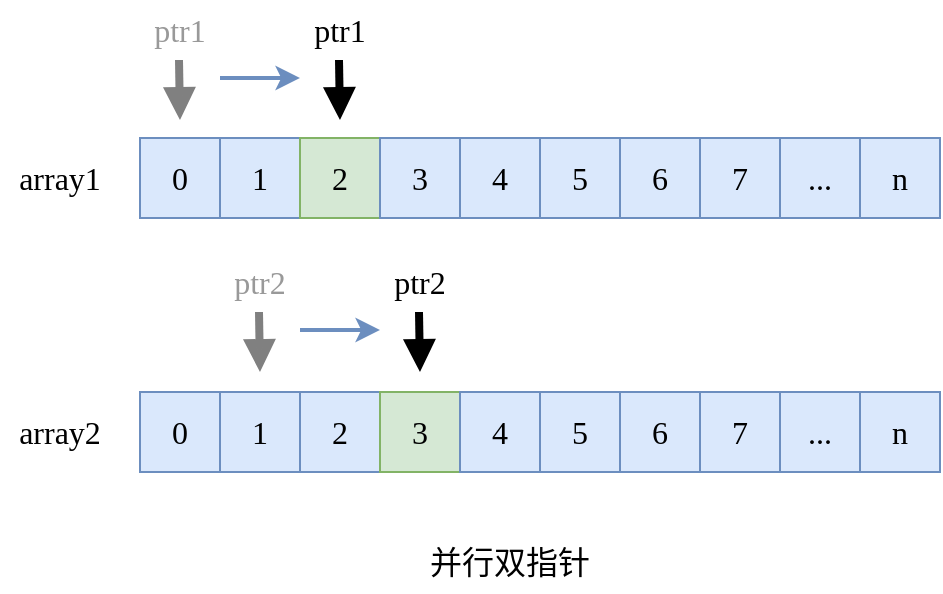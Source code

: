 <mxfile version="24.2.5" type="device">
  <diagram name="Page-1" id="GFMuZ3xcZMr1UpQltZ9o">
    <mxGraphModel dx="1434" dy="835" grid="1" gridSize="10" guides="1" tooltips="1" connect="1" arrows="1" fold="1" page="1" pageScale="1" pageWidth="850" pageHeight="1100" math="0" shadow="0">
      <root>
        <mxCell id="0" />
        <mxCell id="1" parent="0" />
        <mxCell id="pw8HVyMEDtc53XN5oC7Q-2" value="0" style="rounded=0;whiteSpace=wrap;html=1;shadow=0;strokeColor=#6c8ebf;strokeWidth=1;fontFamily=Ubuntu;fontSize=16;fontStyle=0;fillColor=#dae8fc;" parent="1" vertex="1">
          <mxGeometry x="240" y="553" width="40" height="40" as="geometry" />
        </mxCell>
        <mxCell id="pw8HVyMEDtc53XN5oC7Q-6" value="1" style="rounded=0;whiteSpace=wrap;html=1;shadow=0;strokeColor=#6c8ebf;strokeWidth=1;fontFamily=Ubuntu;fontSize=16;fontStyle=0;fillColor=#dae8fc;" parent="1" vertex="1">
          <mxGeometry x="280" y="553" width="40" height="40" as="geometry" />
        </mxCell>
        <mxCell id="pw8HVyMEDtc53XN5oC7Q-7" value="2" style="rounded=0;whiteSpace=wrap;html=1;shadow=0;strokeColor=#82b366;strokeWidth=1;fontFamily=Ubuntu;fontSize=16;fontStyle=0;fillColor=#d5e8d4;" parent="1" vertex="1">
          <mxGeometry x="320" y="553" width="40" height="40" as="geometry" />
        </mxCell>
        <mxCell id="pw8HVyMEDtc53XN5oC7Q-8" value="3" style="rounded=0;whiteSpace=wrap;html=1;shadow=0;strokeWidth=1;fontFamily=Ubuntu;fontSize=16;fontStyle=0;fillColor=#dae8fc;strokeColor=#6c8ebf;" parent="1" vertex="1">
          <mxGeometry x="360" y="553" width="40" height="40" as="geometry" />
        </mxCell>
        <mxCell id="pw8HVyMEDtc53XN5oC7Q-9" value="4" style="rounded=0;whiteSpace=wrap;html=1;shadow=0;strokeColor=#6c8ebf;strokeWidth=1;fontFamily=Ubuntu;fontSize=16;fontStyle=0;fillColor=#dae8fc;" parent="1" vertex="1">
          <mxGeometry x="400" y="553" width="40" height="40" as="geometry" />
        </mxCell>
        <mxCell id="pw8HVyMEDtc53XN5oC7Q-10" value="5" style="rounded=0;whiteSpace=wrap;html=1;shadow=0;strokeColor=#6c8ebf;strokeWidth=1;fontFamily=Ubuntu;fontSize=16;fontStyle=0;fillColor=#dae8fc;" parent="1" vertex="1">
          <mxGeometry x="440" y="553" width="40" height="40" as="geometry" />
        </mxCell>
        <mxCell id="pw8HVyMEDtc53XN5oC7Q-11" value="6" style="rounded=0;whiteSpace=wrap;html=1;shadow=0;strokeColor=#6c8ebf;strokeWidth=1;fontFamily=Ubuntu;fontSize=16;fontStyle=0;fillColor=#dae8fc;" parent="1" vertex="1">
          <mxGeometry x="480" y="553" width="40" height="40" as="geometry" />
        </mxCell>
        <mxCell id="pw8HVyMEDtc53XN5oC7Q-12" value="7" style="rounded=0;whiteSpace=wrap;html=1;shadow=0;strokeColor=#6c8ebf;strokeWidth=1;fontFamily=Ubuntu;fontSize=16;fontStyle=0;fillColor=#dae8fc;" parent="1" vertex="1">
          <mxGeometry x="520" y="553" width="40" height="40" as="geometry" />
        </mxCell>
        <mxCell id="pw8HVyMEDtc53XN5oC7Q-13" value="..." style="rounded=0;whiteSpace=wrap;html=1;shadow=0;strokeColor=#6c8ebf;strokeWidth=1;fontFamily=Ubuntu;fontSize=16;fontStyle=0;fillColor=#dae8fc;" parent="1" vertex="1">
          <mxGeometry x="560" y="553" width="40" height="40" as="geometry" />
        </mxCell>
        <mxCell id="pw8HVyMEDtc53XN5oC7Q-14" value="n" style="rounded=0;whiteSpace=wrap;html=1;shadow=0;strokeColor=#6c8ebf;strokeWidth=1;fontFamily=Ubuntu;fontSize=16;fontStyle=0;fillColor=#dae8fc;" parent="1" vertex="1">
          <mxGeometry x="600" y="553" width="40" height="40" as="geometry" />
        </mxCell>
        <mxCell id="-XjuOI_jK4M49bs657_k-2" value="并行双指针" style="text;html=1;align=center;verticalAlign=middle;whiteSpace=wrap;rounded=0;fontFamily=Ubuntu;fontSize=16;fontStyle=0;" parent="1" vertex="1">
          <mxGeometry x="360" y="750" width="130" height="30" as="geometry" />
        </mxCell>
        <mxCell id="sLpaDEC10Q1ws57BZKO7-11" value="" style="group" vertex="1" connectable="0" parent="1">
          <mxGeometry x="240" y="680" width="400" height="40" as="geometry" />
        </mxCell>
        <mxCell id="sLpaDEC10Q1ws57BZKO7-1" value="0" style="rounded=0;whiteSpace=wrap;html=1;shadow=0;strokeColor=#6c8ebf;strokeWidth=1;fontFamily=Ubuntu;fontSize=16;fontStyle=0;fillColor=#dae8fc;" vertex="1" parent="sLpaDEC10Q1ws57BZKO7-11">
          <mxGeometry width="40" height="40" as="geometry" />
        </mxCell>
        <mxCell id="sLpaDEC10Q1ws57BZKO7-2" value="1" style="rounded=0;whiteSpace=wrap;html=1;shadow=0;strokeColor=#6c8ebf;strokeWidth=1;fontFamily=Ubuntu;fontSize=16;fontStyle=0;fillColor=#dae8fc;" vertex="1" parent="sLpaDEC10Q1ws57BZKO7-11">
          <mxGeometry x="40" width="40" height="40" as="geometry" />
        </mxCell>
        <mxCell id="sLpaDEC10Q1ws57BZKO7-3" value="2" style="rounded=0;whiteSpace=wrap;html=1;shadow=0;strokeColor=#6c8ebf;strokeWidth=1;fontFamily=Ubuntu;fontSize=16;fontStyle=0;fillColor=#dae8fc;" vertex="1" parent="sLpaDEC10Q1ws57BZKO7-11">
          <mxGeometry x="80" width="40" height="40" as="geometry" />
        </mxCell>
        <mxCell id="sLpaDEC10Q1ws57BZKO7-4" value="3" style="rounded=0;whiteSpace=wrap;html=1;shadow=0;strokeWidth=1;fontFamily=Ubuntu;fontSize=16;fontStyle=0;fillColor=#d5e8d4;strokeColor=#82b366;" vertex="1" parent="sLpaDEC10Q1ws57BZKO7-11">
          <mxGeometry x="120" width="40" height="40" as="geometry" />
        </mxCell>
        <mxCell id="sLpaDEC10Q1ws57BZKO7-5" value="4" style="rounded=0;whiteSpace=wrap;html=1;shadow=0;strokeColor=#6c8ebf;strokeWidth=1;fontFamily=Ubuntu;fontSize=16;fontStyle=0;fillColor=#dae8fc;" vertex="1" parent="sLpaDEC10Q1ws57BZKO7-11">
          <mxGeometry x="160" width="40" height="40" as="geometry" />
        </mxCell>
        <mxCell id="sLpaDEC10Q1ws57BZKO7-6" value="5" style="rounded=0;whiteSpace=wrap;html=1;shadow=0;strokeColor=#6c8ebf;strokeWidth=1;fontFamily=Ubuntu;fontSize=16;fontStyle=0;fillColor=#dae8fc;" vertex="1" parent="sLpaDEC10Q1ws57BZKO7-11">
          <mxGeometry x="200" width="40" height="40" as="geometry" />
        </mxCell>
        <mxCell id="sLpaDEC10Q1ws57BZKO7-7" value="6" style="rounded=0;whiteSpace=wrap;html=1;shadow=0;strokeColor=#6c8ebf;strokeWidth=1;fontFamily=Ubuntu;fontSize=16;fontStyle=0;fillColor=#dae8fc;" vertex="1" parent="sLpaDEC10Q1ws57BZKO7-11">
          <mxGeometry x="240" width="40" height="40" as="geometry" />
        </mxCell>
        <mxCell id="sLpaDEC10Q1ws57BZKO7-8" value="7" style="rounded=0;whiteSpace=wrap;html=1;shadow=0;strokeColor=#6c8ebf;strokeWidth=1;fontFamily=Ubuntu;fontSize=16;fontStyle=0;fillColor=#dae8fc;" vertex="1" parent="sLpaDEC10Q1ws57BZKO7-11">
          <mxGeometry x="280" width="40" height="40" as="geometry" />
        </mxCell>
        <mxCell id="sLpaDEC10Q1ws57BZKO7-9" value="..." style="rounded=0;whiteSpace=wrap;html=1;shadow=0;strokeColor=#6c8ebf;strokeWidth=1;fontFamily=Ubuntu;fontSize=16;fontStyle=0;fillColor=#dae8fc;" vertex="1" parent="sLpaDEC10Q1ws57BZKO7-11">
          <mxGeometry x="320" width="40" height="40" as="geometry" />
        </mxCell>
        <mxCell id="sLpaDEC10Q1ws57BZKO7-10" value="n" style="rounded=0;whiteSpace=wrap;html=1;shadow=0;strokeColor=#6c8ebf;strokeWidth=1;fontFamily=Ubuntu;fontSize=16;fontStyle=0;fillColor=#dae8fc;" vertex="1" parent="sLpaDEC10Q1ws57BZKO7-11">
          <mxGeometry x="360" width="40" height="40" as="geometry" />
        </mxCell>
        <mxCell id="sLpaDEC10Q1ws57BZKO7-12" value="" style="group" vertex="1" connectable="0" parent="1">
          <mxGeometry x="230" y="484" width="140" height="60" as="geometry" />
        </mxCell>
        <mxCell id="pw8HVyMEDtc53XN5oC7Q-32" value="" style="endArrow=classic;html=1;rounded=1;shadow=0;strokeColor=#6c8ebf;strokeWidth=2;fontFamily=Ubuntu;fontSize=14;fontStyle=0;fillColor=#dae8fc;" parent="sLpaDEC10Q1ws57BZKO7-12" edge="1">
          <mxGeometry width="50" height="50" relative="1" as="geometry">
            <mxPoint x="50" y="39" as="sourcePoint" />
            <mxPoint x="90" y="39" as="targetPoint" />
          </mxGeometry>
        </mxCell>
        <mxCell id="-XjuOI_jK4M49bs657_k-3" value="" style="group" parent="sLpaDEC10Q1ws57BZKO7-12" vertex="1" connectable="0">
          <mxGeometry x="80" width="60" height="60" as="geometry" />
        </mxCell>
        <mxCell id="pw8HVyMEDtc53XN5oC7Q-15" value="ptr1" style="text;html=1;align=center;verticalAlign=middle;whiteSpace=wrap;rounded=0;fontFamily=Ubuntu;fontSize=16;fontStyle=0;" parent="-XjuOI_jK4M49bs657_k-3" vertex="1">
          <mxGeometry width="60" height="30" as="geometry" />
        </mxCell>
        <mxCell id="pw8HVyMEDtc53XN5oC7Q-21" value="" style="endArrow=block;html=1;rounded=1;shadow=0;strokeColor=#000000;strokeWidth=4;fontFamily=Ubuntu;fontSize=14;fontStyle=0;fillColor=#dae8fc;endFill=1;" parent="-XjuOI_jK4M49bs657_k-3" edge="1">
          <mxGeometry width="50" height="50" relative="1" as="geometry">
            <mxPoint x="29.5" y="30" as="sourcePoint" />
            <mxPoint x="30" y="60" as="targetPoint" />
          </mxGeometry>
        </mxCell>
        <mxCell id="-XjuOI_jK4M49bs657_k-5" value="" style="group" parent="sLpaDEC10Q1ws57BZKO7-12" vertex="1" connectable="0">
          <mxGeometry width="60" height="60" as="geometry" />
        </mxCell>
        <mxCell id="pw8HVyMEDtc53XN5oC7Q-22" value="ptr1" style="text;html=1;align=center;verticalAlign=middle;whiteSpace=wrap;rounded=0;fontFamily=Ubuntu;fontSize=16;fontStyle=0;fontColor=#999999;" parent="-XjuOI_jK4M49bs657_k-5" vertex="1">
          <mxGeometry width="60" height="30" as="geometry" />
        </mxCell>
        <mxCell id="pw8HVyMEDtc53XN5oC7Q-23" value="" style="endArrow=block;html=1;rounded=1;shadow=0;strokeColor=#808080;strokeWidth=4;fontFamily=Ubuntu;fontSize=14;fontStyle=0;fillColor=#dae8fc;endFill=1;" parent="-XjuOI_jK4M49bs657_k-5" edge="1">
          <mxGeometry width="50" height="50" relative="1" as="geometry">
            <mxPoint x="29.5" y="30" as="sourcePoint" />
            <mxPoint x="30" y="60" as="targetPoint" />
          </mxGeometry>
        </mxCell>
        <mxCell id="sLpaDEC10Q1ws57BZKO7-13" value="" style="group" vertex="1" connectable="0" parent="1">
          <mxGeometry x="270" y="610" width="140" height="60" as="geometry" />
        </mxCell>
        <mxCell id="sLpaDEC10Q1ws57BZKO7-14" value="" style="endArrow=classic;html=1;rounded=1;shadow=0;strokeColor=#6c8ebf;strokeWidth=2;fontFamily=Ubuntu;fontSize=14;fontStyle=0;fillColor=#dae8fc;" edge="1" parent="sLpaDEC10Q1ws57BZKO7-13">
          <mxGeometry width="50" height="50" relative="1" as="geometry">
            <mxPoint x="50" y="39" as="sourcePoint" />
            <mxPoint x="90" y="39" as="targetPoint" />
          </mxGeometry>
        </mxCell>
        <mxCell id="sLpaDEC10Q1ws57BZKO7-15" value="" style="group" vertex="1" connectable="0" parent="sLpaDEC10Q1ws57BZKO7-13">
          <mxGeometry x="80" width="60" height="60" as="geometry" />
        </mxCell>
        <mxCell id="sLpaDEC10Q1ws57BZKO7-16" value="ptr2" style="text;html=1;align=center;verticalAlign=middle;whiteSpace=wrap;rounded=0;fontFamily=Ubuntu;fontSize=16;fontStyle=0;" vertex="1" parent="sLpaDEC10Q1ws57BZKO7-15">
          <mxGeometry width="60" height="30" as="geometry" />
        </mxCell>
        <mxCell id="sLpaDEC10Q1ws57BZKO7-17" value="" style="endArrow=block;html=1;rounded=1;shadow=0;strokeColor=#000000;strokeWidth=4;fontFamily=Ubuntu;fontSize=14;fontStyle=0;fillColor=#dae8fc;endFill=1;" edge="1" parent="sLpaDEC10Q1ws57BZKO7-15">
          <mxGeometry width="50" height="50" relative="1" as="geometry">
            <mxPoint x="29.5" y="30" as="sourcePoint" />
            <mxPoint x="30" y="60" as="targetPoint" />
          </mxGeometry>
        </mxCell>
        <mxCell id="sLpaDEC10Q1ws57BZKO7-18" value="" style="group" vertex="1" connectable="0" parent="sLpaDEC10Q1ws57BZKO7-13">
          <mxGeometry width="60" height="60" as="geometry" />
        </mxCell>
        <mxCell id="sLpaDEC10Q1ws57BZKO7-19" value="ptr2" style="text;html=1;align=center;verticalAlign=middle;whiteSpace=wrap;rounded=0;fontFamily=Ubuntu;fontSize=16;fontStyle=0;fontColor=#999999;" vertex="1" parent="sLpaDEC10Q1ws57BZKO7-18">
          <mxGeometry width="60" height="30" as="geometry" />
        </mxCell>
        <mxCell id="sLpaDEC10Q1ws57BZKO7-20" value="" style="endArrow=block;html=1;rounded=1;shadow=0;strokeColor=#808080;strokeWidth=4;fontFamily=Ubuntu;fontSize=14;fontStyle=0;fillColor=#dae8fc;endFill=1;" edge="1" parent="sLpaDEC10Q1ws57BZKO7-18">
          <mxGeometry width="50" height="50" relative="1" as="geometry">
            <mxPoint x="29.5" y="30" as="sourcePoint" />
            <mxPoint x="30" y="60" as="targetPoint" />
          </mxGeometry>
        </mxCell>
        <mxCell id="sLpaDEC10Q1ws57BZKO7-21" value="array1" style="text;html=1;align=center;verticalAlign=middle;whiteSpace=wrap;rounded=0;fontFamily=Ubuntu;fontSize=16;fontStyle=0;" vertex="1" parent="1">
          <mxGeometry x="170" y="558" width="60" height="30" as="geometry" />
        </mxCell>
        <mxCell id="sLpaDEC10Q1ws57BZKO7-22" value="array2" style="text;html=1;align=center;verticalAlign=middle;whiteSpace=wrap;rounded=0;fontFamily=Ubuntu;fontSize=16;fontStyle=0;" vertex="1" parent="1">
          <mxGeometry x="170" y="685" width="60" height="30" as="geometry" />
        </mxCell>
      </root>
    </mxGraphModel>
  </diagram>
</mxfile>
